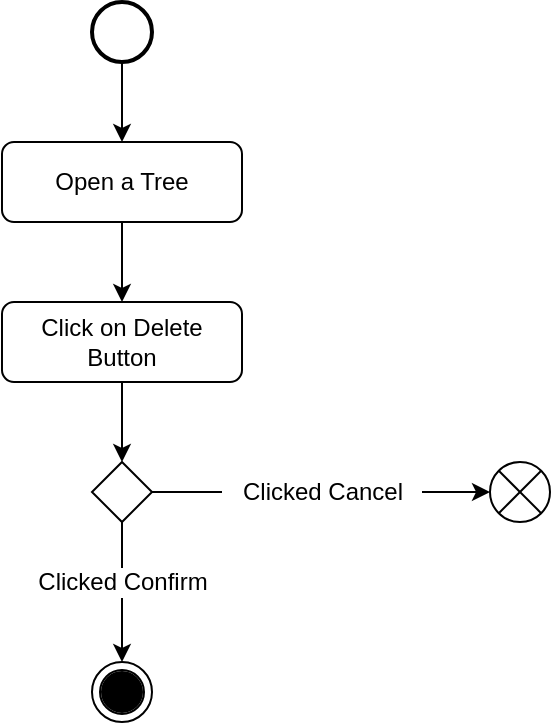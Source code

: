 <mxfile version="15.9.1" type="device"><diagram id="C5RBs43oDa-KdzZeNtuy" name="Page-1"><mxGraphModel dx="1422" dy="752" grid="1" gridSize="10" guides="1" tooltips="1" connect="1" arrows="1" fold="1" page="1" pageScale="1" pageWidth="827" pageHeight="1169" math="0" shadow="0"><root><mxCell id="WIyWlLk6GJQsqaUBKTNV-0"/><mxCell id="WIyWlLk6GJQsqaUBKTNV-1" parent="WIyWlLk6GJQsqaUBKTNV-0"/><mxCell id="cJwE42l60Dfw3lvNjkkL-21" value="" style="ellipse;shape=doubleEllipse;whiteSpace=wrap;html=1;aspect=fixed;rounded=0;shadow=0;labelBackgroundColor=default;sketch=0;" parent="WIyWlLk6GJQsqaUBKTNV-1" vertex="1"><mxGeometry x="185" y="500" width="30" height="30" as="geometry"/></mxCell><mxCell id="cJwE42l60Dfw3lvNjkkL-7" style="edgeStyle=orthogonalEdgeStyle;rounded=0;orthogonalLoop=1;jettySize=auto;html=1;entryX=0.5;entryY=0;entryDx=0;entryDy=0;" parent="WIyWlLk6GJQsqaUBKTNV-1" source="WIyWlLk6GJQsqaUBKTNV-3" target="cJwE42l60Dfw3lvNjkkL-6" edge="1"><mxGeometry relative="1" as="geometry"/></mxCell><mxCell id="WIyWlLk6GJQsqaUBKTNV-3" value="Open a Tree" style="rounded=1;whiteSpace=wrap;html=1;fontSize=12;glass=0;strokeWidth=1;shadow=0;" parent="WIyWlLk6GJQsqaUBKTNV-1" vertex="1"><mxGeometry x="140" y="240" width="120" height="40" as="geometry"/></mxCell><mxCell id="cJwE42l60Dfw3lvNjkkL-1" value="" style="verticalLabelPosition=bottom;verticalAlign=top;html=1;shape=mxgraph.flowchart.on-page_reference;fillColor=#000000;" parent="WIyWlLk6GJQsqaUBKTNV-1" vertex="1"><mxGeometry x="190" y="505" width="20" height="20" as="geometry"/></mxCell><mxCell id="cJwE42l60Dfw3lvNjkkL-5" style="edgeStyle=orthogonalEdgeStyle;rounded=0;orthogonalLoop=1;jettySize=auto;html=1;entryX=0.5;entryY=0;entryDx=0;entryDy=0;" parent="WIyWlLk6GJQsqaUBKTNV-1" source="cJwE42l60Dfw3lvNjkkL-2" target="WIyWlLk6GJQsqaUBKTNV-3" edge="1"><mxGeometry relative="1" as="geometry"/></mxCell><mxCell id="cJwE42l60Dfw3lvNjkkL-2" value="" style="strokeWidth=2;html=1;shape=mxgraph.flowchart.start_2;whiteSpace=wrap;" parent="WIyWlLk6GJQsqaUBKTNV-1" vertex="1"><mxGeometry x="185" y="170" width="30" height="30" as="geometry"/></mxCell><mxCell id="AkeRwPyOj7gBJA_yCr0p-0" style="edgeStyle=orthogonalEdgeStyle;rounded=0;orthogonalLoop=1;jettySize=auto;html=1;exitX=0.5;exitY=1;exitDx=0;exitDy=0;entryX=0.5;entryY=0;entryDx=0;entryDy=0;" edge="1" parent="WIyWlLk6GJQsqaUBKTNV-1" source="cJwE42l60Dfw3lvNjkkL-6"><mxGeometry relative="1" as="geometry"><mxPoint x="200" y="400" as="targetPoint"/></mxGeometry></mxCell><mxCell id="cJwE42l60Dfw3lvNjkkL-6" value="Click on Delete Button" style="rounded=1;whiteSpace=wrap;html=1;fontSize=12;glass=0;strokeWidth=1;shadow=0;" parent="WIyWlLk6GJQsqaUBKTNV-1" vertex="1"><mxGeometry x="140" y="320" width="120" height="40" as="geometry"/></mxCell><mxCell id="cJwE42l60Dfw3lvNjkkL-15" style="edgeStyle=orthogonalEdgeStyle;rounded=0;orthogonalLoop=1;jettySize=auto;html=1;entryX=0;entryY=0.5;entryDx=0;entryDy=0;entryPerimeter=0;startArrow=none;" parent="WIyWlLk6GJQsqaUBKTNV-1" source="cJwE42l60Dfw3lvNjkkL-17" target="cJwE42l60Dfw3lvNjkkL-18" edge="1"><mxGeometry relative="1" as="geometry"><mxPoint x="360" y="505" as="targetPoint"/></mxGeometry></mxCell><mxCell id="AkeRwPyOj7gBJA_yCr0p-7" style="edgeStyle=orthogonalEdgeStyle;rounded=0;orthogonalLoop=1;jettySize=auto;html=1;entryX=0.5;entryY=0;entryDx=0;entryDy=0;" edge="1" parent="WIyWlLk6GJQsqaUBKTNV-1" source="cJwE42l60Dfw3lvNjkkL-13" target="cJwE42l60Dfw3lvNjkkL-21"><mxGeometry relative="1" as="geometry"/></mxCell><mxCell id="cJwE42l60Dfw3lvNjkkL-13" value="" style="rhombus;whiteSpace=wrap;html=1;shadow=0;fontFamily=Helvetica;fontSize=12;align=center;strokeWidth=1;spacing=6;spacingTop=-4;" parent="WIyWlLk6GJQsqaUBKTNV-1" vertex="1"><mxGeometry x="185" y="400" width="30" height="30" as="geometry"/></mxCell><mxCell id="cJwE42l60Dfw3lvNjkkL-18" value="" style="verticalLabelPosition=bottom;verticalAlign=top;html=1;shape=mxgraph.flowchart.or;rounded=0;shadow=0;labelBackgroundColor=default;sketch=0;fillColor=#FFFFFF;fontColor=#FFFFFF;" parent="WIyWlLk6GJQsqaUBKTNV-1" vertex="1"><mxGeometry x="384" y="400" width="30" height="30" as="geometry"/></mxCell><mxCell id="cJwE42l60Dfw3lvNjkkL-16" value="Clicked Confirm" style="text;html=1;align=center;verticalAlign=middle;resizable=0;points=[];autosize=1;rounded=0;shadow=0;sketch=0;labelBackgroundColor=default;" parent="WIyWlLk6GJQsqaUBKTNV-1" vertex="1"><mxGeometry x="150" y="450" width="100" height="20" as="geometry"/></mxCell><mxCell id="cJwE42l60Dfw3lvNjkkL-17" value="Clicked Cancel" style="text;html=1;align=center;verticalAlign=middle;resizable=0;points=[];autosize=1;strokeColor=none;fillColor=none;labelBackgroundColor=default;" parent="WIyWlLk6GJQsqaUBKTNV-1" vertex="1"><mxGeometry x="250" y="405" width="100" height="20" as="geometry"/></mxCell><mxCell id="AkeRwPyOj7gBJA_yCr0p-8" value="" style="edgeStyle=orthogonalEdgeStyle;rounded=0;orthogonalLoop=1;jettySize=auto;html=1;entryX=0;entryY=0.5;entryDx=0;entryDy=0;entryPerimeter=0;endArrow=none;" edge="1" parent="WIyWlLk6GJQsqaUBKTNV-1" source="cJwE42l60Dfw3lvNjkkL-13" target="cJwE42l60Dfw3lvNjkkL-17"><mxGeometry relative="1" as="geometry"><mxPoint x="384" y="415" as="targetPoint"/><mxPoint x="215" y="415" as="sourcePoint"/></mxGeometry></mxCell></root></mxGraphModel></diagram></mxfile>